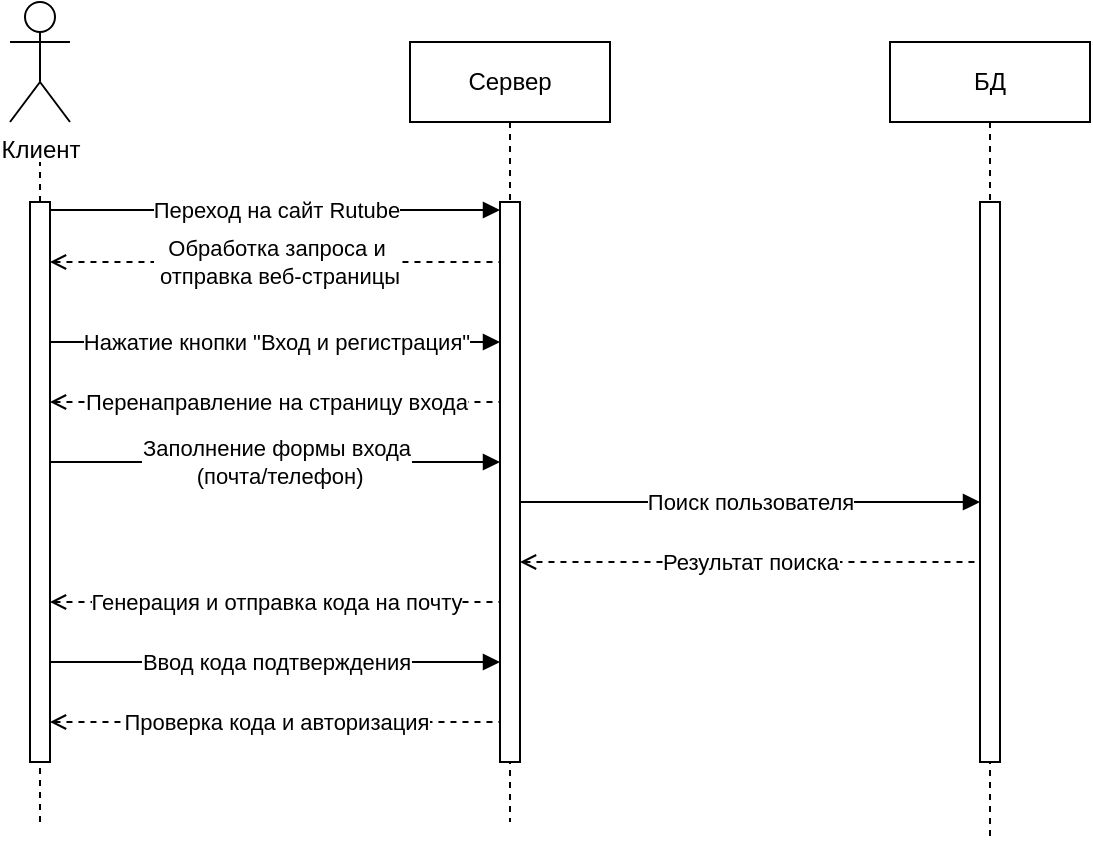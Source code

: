 <mxfile version="21.7.5" type="github">
  <diagram name="Page-1" id="2YBvvXClWsGukQMizWep">
    <mxGraphModel dx="830" dy="477" grid="0" gridSize="10" guides="1" tooltips="1" connect="1" arrows="1" fold="1" page="0" pageScale="1" pageWidth="850" pageHeight="1100" math="0" shadow="0">
      <root>
        <mxCell id="0" />
        <mxCell id="1" parent="0" />
        <mxCell id="aM9ryv3xv72pqoxQDRHE-5" value="БД" style="shape=umlLifeline;perimeter=lifelinePerimeter;whiteSpace=wrap;html=1;container=0;dropTarget=0;collapsible=0;recursiveResize=0;outlineConnect=0;portConstraint=eastwest;newEdgeStyle={&quot;edgeStyle&quot;:&quot;elbowEdgeStyle&quot;,&quot;elbow&quot;:&quot;vertical&quot;,&quot;curved&quot;:0,&quot;rounded&quot;:0};" parent="1" vertex="1">
          <mxGeometry x="590" y="40" width="100" height="400" as="geometry" />
        </mxCell>
        <mxCell id="aM9ryv3xv72pqoxQDRHE-6" value="" style="html=1;points=[];perimeter=orthogonalPerimeter;outlineConnect=0;targetShapes=umlLifeline;portConstraint=eastwest;newEdgeStyle={&quot;edgeStyle&quot;:&quot;elbowEdgeStyle&quot;,&quot;elbow&quot;:&quot;vertical&quot;,&quot;curved&quot;:0,&quot;rounded&quot;:0};" parent="aM9ryv3xv72pqoxQDRHE-5" vertex="1">
          <mxGeometry x="45" y="80" width="10" height="280" as="geometry" />
        </mxCell>
        <mxCell id="7o5ggsRaoqJOOiVZV2CX-5" value="Сервер" style="shape=umlLifeline;perimeter=lifelinePerimeter;whiteSpace=wrap;html=1;container=0;dropTarget=0;collapsible=0;recursiveResize=0;outlineConnect=0;portConstraint=eastwest;newEdgeStyle={&quot;edgeStyle&quot;:&quot;elbowEdgeStyle&quot;,&quot;elbow&quot;:&quot;vertical&quot;,&quot;curved&quot;:0,&quot;rounded&quot;:0};" vertex="1" parent="1">
          <mxGeometry x="350" y="40" width="100" height="390" as="geometry" />
        </mxCell>
        <mxCell id="7o5ggsRaoqJOOiVZV2CX-6" value="" style="html=1;points=[];perimeter=orthogonalPerimeter;outlineConnect=0;targetShapes=umlLifeline;portConstraint=eastwest;newEdgeStyle={&quot;edgeStyle&quot;:&quot;elbowEdgeStyle&quot;,&quot;elbow&quot;:&quot;vertical&quot;,&quot;curved&quot;:0,&quot;rounded&quot;:0};" vertex="1" parent="1">
          <mxGeometry x="395" y="120" width="10" height="280" as="geometry" />
        </mxCell>
        <mxCell id="7o5ggsRaoqJOOiVZV2CX-19" value="Клиент" style="shape=umlActor;verticalLabelPosition=bottom;verticalAlign=top;html=1;outlineConnect=0;" vertex="1" parent="1">
          <mxGeometry x="150" y="20" width="30" height="60" as="geometry" />
        </mxCell>
        <mxCell id="7o5ggsRaoqJOOiVZV2CX-21" value="" style="endArrow=none;dashed=1;html=1;rounded=0;" edge="1" parent="1" source="7o5ggsRaoqJOOiVZV2CX-22">
          <mxGeometry width="50" height="50" relative="1" as="geometry">
            <mxPoint x="165" y="420" as="sourcePoint" />
            <mxPoint x="165" y="100" as="targetPoint" />
          </mxGeometry>
        </mxCell>
        <mxCell id="7o5ggsRaoqJOOiVZV2CX-23" value="" style="endArrow=none;dashed=1;html=1;rounded=0;" edge="1" parent="1" target="7o5ggsRaoqJOOiVZV2CX-22">
          <mxGeometry width="50" height="50" relative="1" as="geometry">
            <mxPoint x="165" y="430" as="sourcePoint" />
            <mxPoint x="165" y="100" as="targetPoint" />
          </mxGeometry>
        </mxCell>
        <mxCell id="7o5ggsRaoqJOOiVZV2CX-22" value="" style="html=1;points=[];perimeter=orthogonalPerimeter;outlineConnect=0;targetShapes=umlLifeline;portConstraint=eastwest;newEdgeStyle={&quot;edgeStyle&quot;:&quot;elbowEdgeStyle&quot;,&quot;elbow&quot;:&quot;vertical&quot;,&quot;curved&quot;:0,&quot;rounded&quot;:0};" vertex="1" parent="1">
          <mxGeometry x="160" y="120" width="10" height="280" as="geometry" />
        </mxCell>
        <mxCell id="7o5ggsRaoqJOOiVZV2CX-25" value="Переход на сайт Rutube" style="endArrow=block;html=1;rounded=0;endFill=1;fontSize=11;" edge="1" parent="1" target="7o5ggsRaoqJOOiVZV2CX-6">
          <mxGeometry width="50" height="50" relative="1" as="geometry">
            <mxPoint x="170" y="124" as="sourcePoint" />
            <mxPoint x="390" y="130" as="targetPoint" />
          </mxGeometry>
        </mxCell>
        <mxCell id="7o5ggsRaoqJOOiVZV2CX-27" value="Обработка запроса и&lt;br style=&quot;font-size: 11px;&quot;&gt;&amp;nbsp;отправка веб-страницы" style="endArrow=none;html=1;rounded=0;startArrow=open;startFill=0;endFill=0;dashed=1;fontSize=11;" edge="1" parent="1">
          <mxGeometry width="50" height="50" relative="1" as="geometry">
            <mxPoint x="170" y="150" as="sourcePoint" />
            <mxPoint x="395" y="150" as="targetPoint" />
          </mxGeometry>
        </mxCell>
        <mxCell id="7o5ggsRaoqJOOiVZV2CX-28" value="Нажатие кнопки &quot;Вход и регистрация&quot;" style="endArrow=block;html=1;rounded=0;endFill=1;fontSize=11;" edge="1" parent="1">
          <mxGeometry width="50" height="50" relative="1" as="geometry">
            <mxPoint x="170" y="190" as="sourcePoint" />
            <mxPoint x="395" y="190" as="targetPoint" />
          </mxGeometry>
        </mxCell>
        <mxCell id="7o5ggsRaoqJOOiVZV2CX-29" value="Перенаправление на страницу входа" style="endArrow=none;html=1;rounded=0;startArrow=open;startFill=0;endFill=0;dashed=1;fontSize=11;" edge="1" parent="1">
          <mxGeometry width="50" height="50" relative="1" as="geometry">
            <mxPoint x="170" y="220" as="sourcePoint" />
            <mxPoint x="395" y="220" as="targetPoint" />
          </mxGeometry>
        </mxCell>
        <mxCell id="7o5ggsRaoqJOOiVZV2CX-30" value="Заполнение формы входа&lt;br&gt;&amp;nbsp;(почта/телефон)" style="endArrow=block;html=1;rounded=0;endFill=1;fontSize=11;" edge="1" parent="1">
          <mxGeometry width="50" height="50" relative="1" as="geometry">
            <mxPoint x="170" y="250" as="sourcePoint" />
            <mxPoint x="395" y="250" as="targetPoint" />
          </mxGeometry>
        </mxCell>
        <mxCell id="7o5ggsRaoqJOOiVZV2CX-31" value="Поиск пользователя" style="endArrow=block;html=1;rounded=0;endFill=1;fontSize=11;" edge="1" parent="1">
          <mxGeometry width="50" height="50" relative="1" as="geometry">
            <mxPoint x="405" y="270" as="sourcePoint" />
            <mxPoint x="635" y="270" as="targetPoint" />
          </mxGeometry>
        </mxCell>
        <mxCell id="7o5ggsRaoqJOOiVZV2CX-33" value="Результат поиска" style="endArrow=none;html=1;rounded=0;startArrow=open;startFill=0;endFill=0;dashed=1;fontSize=11;" edge="1" parent="1">
          <mxGeometry width="50" height="50" relative="1" as="geometry">
            <mxPoint x="405" y="300" as="sourcePoint" />
            <mxPoint x="635" y="300" as="targetPoint" />
          </mxGeometry>
        </mxCell>
        <mxCell id="7o5ggsRaoqJOOiVZV2CX-35" value="Генерация и отправка кода на почту" style="endArrow=none;html=1;rounded=0;startArrow=open;startFill=0;endFill=0;dashed=1;fontSize=11;" edge="1" parent="1">
          <mxGeometry width="50" height="50" relative="1" as="geometry">
            <mxPoint x="170" y="320" as="sourcePoint" />
            <mxPoint x="395" y="320" as="targetPoint" />
          </mxGeometry>
        </mxCell>
        <mxCell id="7o5ggsRaoqJOOiVZV2CX-36" value="Ввод кода подтверждения" style="endArrow=block;html=1;rounded=0;endFill=1;fontSize=11;" edge="1" parent="1">
          <mxGeometry width="50" height="50" relative="1" as="geometry">
            <mxPoint x="170" y="350" as="sourcePoint" />
            <mxPoint x="395" y="350" as="targetPoint" />
          </mxGeometry>
        </mxCell>
        <mxCell id="7o5ggsRaoqJOOiVZV2CX-37" value="Проверка кода и авторизация" style="endArrow=none;html=1;rounded=0;startArrow=open;startFill=0;endFill=0;dashed=1;fontSize=11;" edge="1" parent="1">
          <mxGeometry width="50" height="50" relative="1" as="geometry">
            <mxPoint x="170" y="380" as="sourcePoint" />
            <mxPoint x="395" y="380" as="targetPoint" />
          </mxGeometry>
        </mxCell>
      </root>
    </mxGraphModel>
  </diagram>
</mxfile>
